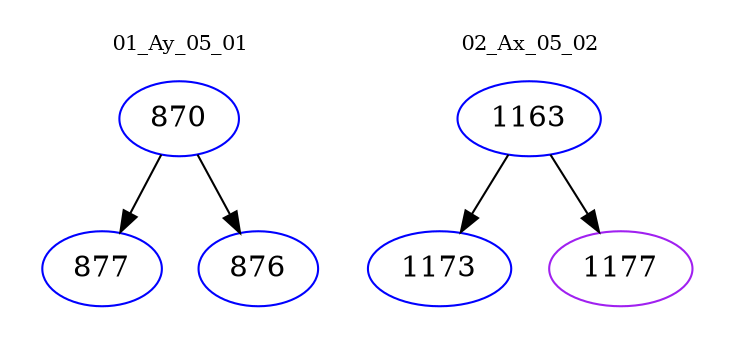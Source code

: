 digraph{
subgraph cluster_0 {
color = white
label = "01_Ay_05_01";
fontsize=10;
T0_870 [label="870", color="blue"]
T0_870 -> T0_877 [color="black"]
T0_877 [label="877", color="blue"]
T0_870 -> T0_876 [color="black"]
T0_876 [label="876", color="blue"]
}
subgraph cluster_1 {
color = white
label = "02_Ax_05_02";
fontsize=10;
T1_1163 [label="1163", color="blue"]
T1_1163 -> T1_1173 [color="black"]
T1_1173 [label="1173", color="blue"]
T1_1163 -> T1_1177 [color="black"]
T1_1177 [label="1177", color="purple"]
}
}
